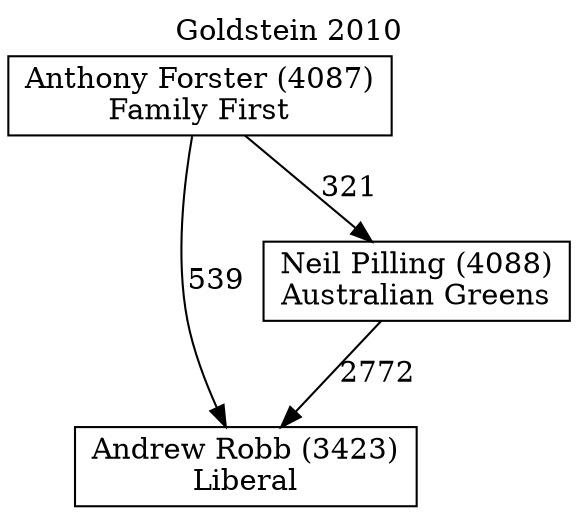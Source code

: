 // House preference flow
digraph "Andrew Robb (3423)_Goldstein_2010" {
	graph [label="Goldstein 2010" labelloc=t mclimit=10]
	node [shape=box]
	"Andrew Robb (3423)" [label="Andrew Robb (3423)
Liberal"]
	"Neil Pilling (4088)" [label="Neil Pilling (4088)
Australian Greens"]
	"Anthony Forster (4087)" [label="Anthony Forster (4087)
Family First"]
	"Neil Pilling (4088)" -> "Andrew Robb (3423)" [label=2772]
	"Anthony Forster (4087)" -> "Neil Pilling (4088)" [label=321]
	"Anthony Forster (4087)" -> "Andrew Robb (3423)" [label=539]
}
